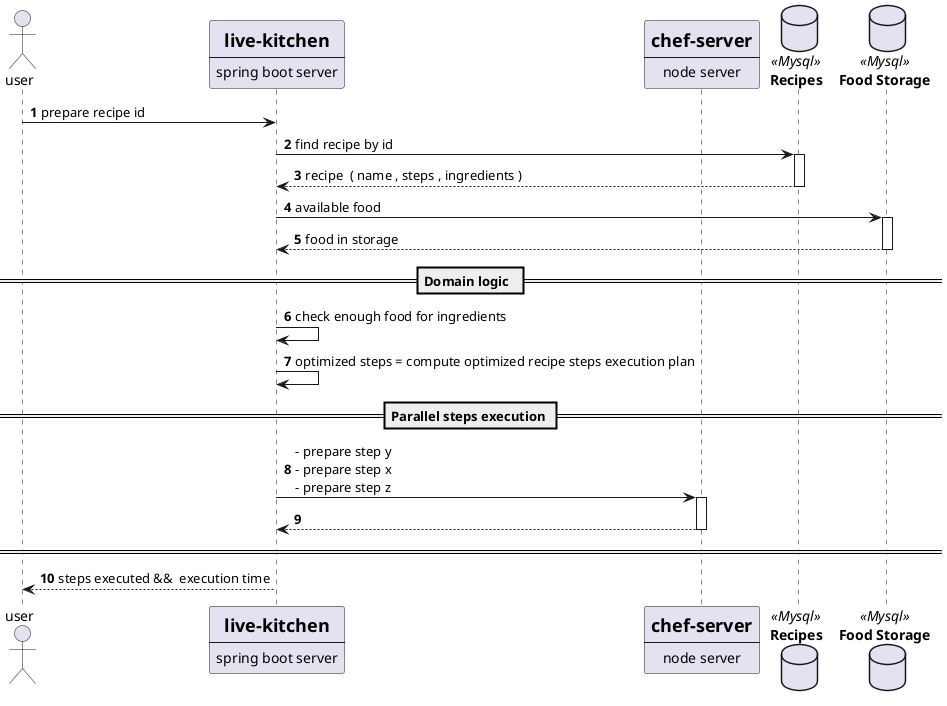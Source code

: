 @startuml live_kitchen_flow
skinparam maxMessageSize 500

actor "user" as user

participant livekitchen [
  =live-kitchen
  ----
  spring boot server
]

participant chefserver [
  =chef-server
  ----
  node server
]

database "**Recipes**"  as recipes <<Mysql>>
database "**Food Storage**" as foodstorage <<Mysql>>

autonumber
user -> livekitchen: prepare recipe id
livekitchen -> recipes ++ : find recipe by id
recipes --> livekitchen --: recipe  ( name , steps , ingredients )
livekitchen -> foodstorage ++ : available food
foodstorage --> livekitchen --: food in storage
==Domain logic  ==
livekitchen -> livekitchen: check enough food for ingredients
livekitchen -> livekitchen: optimized steps = compute optimized recipe steps execution plan
==Parallel steps execution ==

livekitchen -> chefserver ++ : - prepare step y\n- prepare step x\n- prepare step z
chefserver --> livekitchen --:

== ==

livekitchen --> user: steps executed &&  execution time


@enduml
